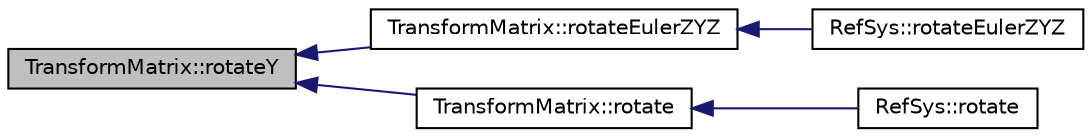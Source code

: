 digraph "TransformMatrix::rotateY"
{
  edge [fontname="Helvetica",fontsize="10",labelfontname="Helvetica",labelfontsize="10"];
  node [fontname="Helvetica",fontsize="10",shape=record];
  rankdir="LR";
  Node1 [label="TransformMatrix::rotateY",height=0.2,width=0.4,color="black", fillcolor="grey75", style="filled" fontcolor="black"];
  Node1 -> Node2 [dir="back",color="midnightblue",fontsize="10",style="solid",fontname="Helvetica"];
  Node2 [label="TransformMatrix::rotateEulerZYZ",height=0.2,width=0.4,color="black", fillcolor="white", style="filled",URL="$classTransformMatrix.html#a6ca67ecc63c5f6fd26cca1d0df2033eb",tooltip="Applies an Euler rotation around z, y&#39;, z&#39;&#39; Applies three rotations around z, x&#39; and z&#39;&#39;..."];
  Node2 -> Node3 [dir="back",color="midnightblue",fontsize="10",style="solid",fontname="Helvetica"];
  Node3 [label="RefSys::rotateEulerZYZ",height=0.2,width=0.4,color="black", fillcolor="white", style="filled",URL="$classRefSys.html#a6cd5926ccf484bb4406af8b9251c9895",tooltip="Rotates the reference system This methods rotates the reference system with the Euler ZYZ angles..."];
  Node1 -> Node4 [dir="back",color="midnightblue",fontsize="10",style="solid",fontname="Helvetica"];
  Node4 [label="TransformMatrix::rotate",height=0.2,width=0.4,color="black", fillcolor="white", style="filled",URL="$classTransformMatrix.html#a20910983db5e4e0574879dd86b4f8a3e",tooltip="Applies a Roll-Pitch-Yaw rotation around x, y, z Applies three rotations around the fixed reference s..."];
  Node4 -> Node5 [dir="back",color="midnightblue",fontsize="10",style="solid",fontname="Helvetica"];
  Node5 [label="RefSys::rotate",height=0.2,width=0.4,color="black", fillcolor="white", style="filled",URL="$classRefSys.html#abe3f04d24545bf4c085e08d04fe2150a",tooltip="Rotates the reference system This methods rotates the reference system The origin is kept unmoved..."];
}
